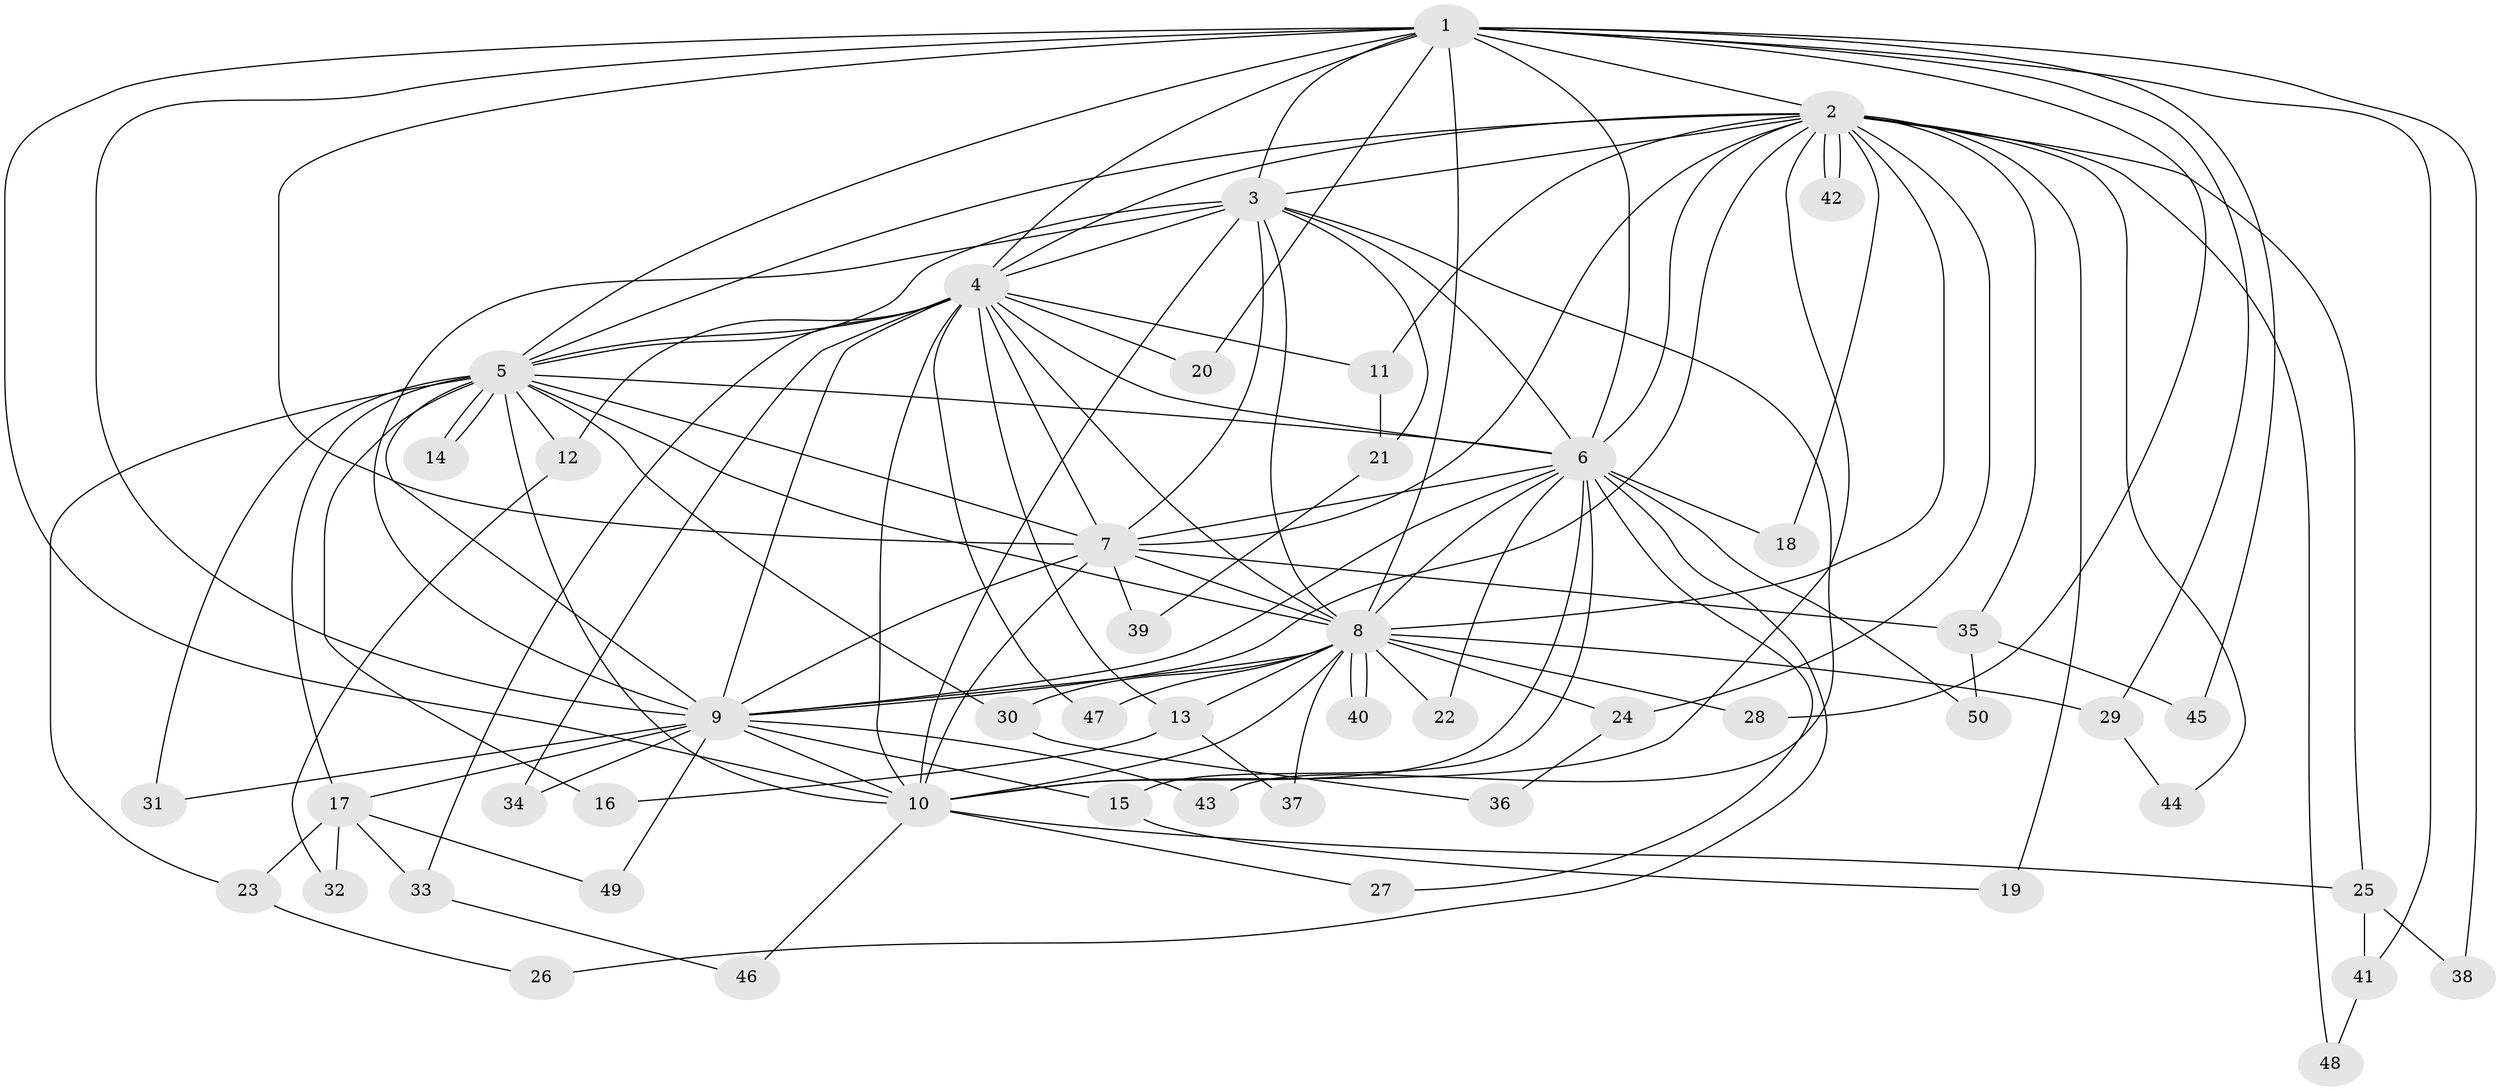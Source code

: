 // coarse degree distribution, {13: 0.058823529411764705, 16: 0.058823529411764705, 8: 0.029411764705882353, 12: 0.058823529411764705, 14: 0.029411764705882353, 4: 0.08823529411764706, 3: 0.23529411764705882, 5: 0.029411764705882353, 2: 0.38235294117647056, 1: 0.029411764705882353}
// Generated by graph-tools (version 1.1) at 2025/23/03/03/25 07:23:44]
// undirected, 50 vertices, 125 edges
graph export_dot {
graph [start="1"]
  node [color=gray90,style=filled];
  1;
  2;
  3;
  4;
  5;
  6;
  7;
  8;
  9;
  10;
  11;
  12;
  13;
  14;
  15;
  16;
  17;
  18;
  19;
  20;
  21;
  22;
  23;
  24;
  25;
  26;
  27;
  28;
  29;
  30;
  31;
  32;
  33;
  34;
  35;
  36;
  37;
  38;
  39;
  40;
  41;
  42;
  43;
  44;
  45;
  46;
  47;
  48;
  49;
  50;
  1 -- 2;
  1 -- 3;
  1 -- 4;
  1 -- 5;
  1 -- 6;
  1 -- 7;
  1 -- 8;
  1 -- 9;
  1 -- 10;
  1 -- 20;
  1 -- 28;
  1 -- 29;
  1 -- 38;
  1 -- 41;
  1 -- 45;
  2 -- 3;
  2 -- 4;
  2 -- 5;
  2 -- 6;
  2 -- 7;
  2 -- 8;
  2 -- 9;
  2 -- 10;
  2 -- 11;
  2 -- 18;
  2 -- 19;
  2 -- 24;
  2 -- 25;
  2 -- 35;
  2 -- 42;
  2 -- 42;
  2 -- 44;
  2 -- 48;
  3 -- 4;
  3 -- 5;
  3 -- 6;
  3 -- 7;
  3 -- 8;
  3 -- 9;
  3 -- 10;
  3 -- 21;
  3 -- 43;
  4 -- 5;
  4 -- 6;
  4 -- 7;
  4 -- 8;
  4 -- 9;
  4 -- 10;
  4 -- 11;
  4 -- 12;
  4 -- 13;
  4 -- 20;
  4 -- 33;
  4 -- 34;
  4 -- 47;
  5 -- 6;
  5 -- 7;
  5 -- 8;
  5 -- 9;
  5 -- 10;
  5 -- 12;
  5 -- 14;
  5 -- 14;
  5 -- 16;
  5 -- 17;
  5 -- 23;
  5 -- 30;
  5 -- 31;
  6 -- 7;
  6 -- 8;
  6 -- 9;
  6 -- 10;
  6 -- 15;
  6 -- 18;
  6 -- 22;
  6 -- 26;
  6 -- 27;
  6 -- 50;
  7 -- 8;
  7 -- 9;
  7 -- 10;
  7 -- 35;
  7 -- 39;
  8 -- 9;
  8 -- 10;
  8 -- 13;
  8 -- 22;
  8 -- 24;
  8 -- 28;
  8 -- 29;
  8 -- 30;
  8 -- 37;
  8 -- 40;
  8 -- 40;
  8 -- 47;
  9 -- 10;
  9 -- 15;
  9 -- 17;
  9 -- 31;
  9 -- 34;
  9 -- 43;
  9 -- 49;
  10 -- 25;
  10 -- 27;
  10 -- 46;
  11 -- 21;
  12 -- 32;
  13 -- 16;
  13 -- 37;
  15 -- 19;
  17 -- 23;
  17 -- 32;
  17 -- 33;
  17 -- 49;
  21 -- 39;
  23 -- 26;
  24 -- 36;
  25 -- 38;
  25 -- 41;
  29 -- 44;
  30 -- 36;
  33 -- 46;
  35 -- 45;
  35 -- 50;
  41 -- 48;
}
